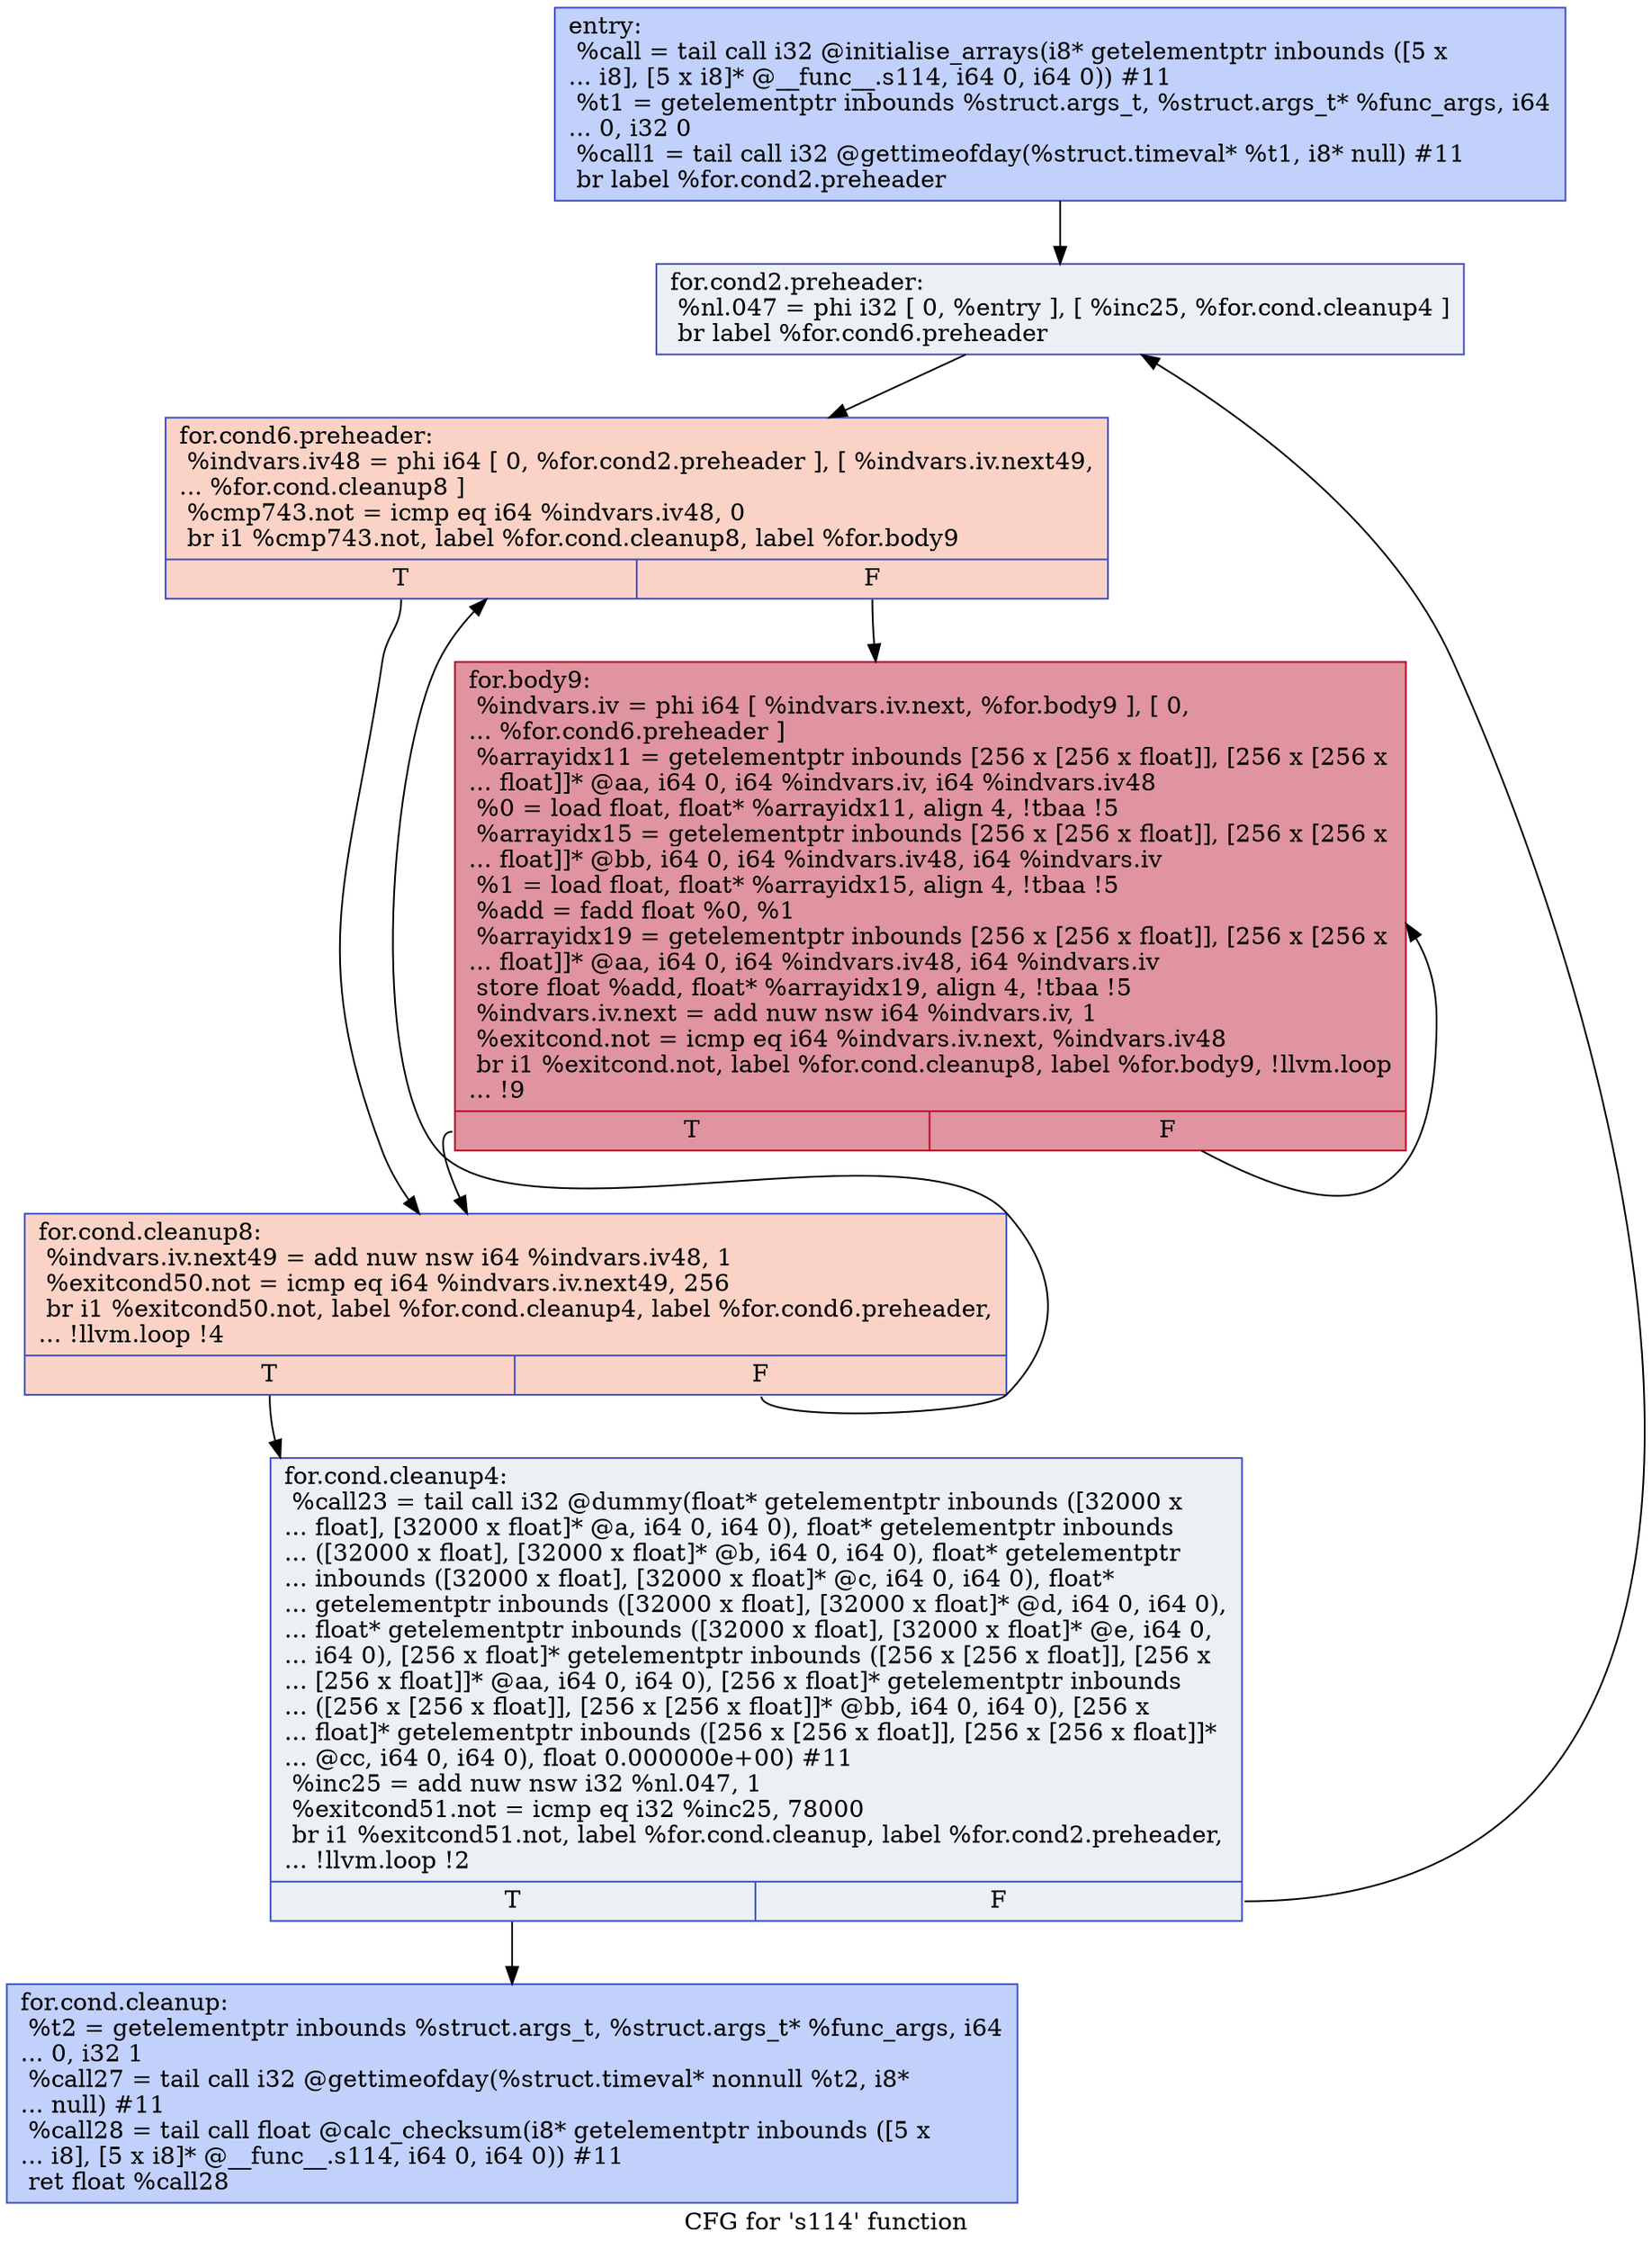 digraph "CFG for 's114' function" {
	label="CFG for 's114' function";

	Node0x564c93975320 [shape=record,color="#3d50c3ff", style=filled, fillcolor="#7396f570",label="{entry:\l  %call = tail call i32 @initialise_arrays(i8* getelementptr inbounds ([5 x\l... i8], [5 x i8]* @__func__.s114, i64 0, i64 0)) #11\l  %t1 = getelementptr inbounds %struct.args_t, %struct.args_t* %func_args, i64\l... 0, i32 0\l  %call1 = tail call i32 @gettimeofday(%struct.timeval* %t1, i8* null) #11\l  br label %for.cond2.preheader\l}"];
	Node0x564c93975320 -> Node0x564c939757a0;
	Node0x564c939757a0 [shape=record,color="#3d50c3ff", style=filled, fillcolor="#d4dbe670",label="{for.cond2.preheader:                              \l  %nl.047 = phi i32 [ 0, %entry ], [ %inc25, %for.cond.cleanup4 ]\l  br label %for.cond6.preheader\l}"];
	Node0x564c939757a0 -> Node0x564c939759d0;
	Node0x564c93975b40 [shape=record,color="#3d50c3ff", style=filled, fillcolor="#7396f570",label="{for.cond.cleanup:                                 \l  %t2 = getelementptr inbounds %struct.args_t, %struct.args_t* %func_args, i64\l... 0, i32 1\l  %call27 = tail call i32 @gettimeofday(%struct.timeval* nonnull %t2, i8*\l... null) #11\l  %call28 = tail call float @calc_checksum(i8* getelementptr inbounds ([5 x\l... i8], [5 x i8]* @__func__.s114, i64 0, i64 0)) #11\l  ret float %call28\l}"];
	Node0x564c939759d0 [shape=record,color="#3d50c3ff", style=filled, fillcolor="#f59c7d70",label="{for.cond6.preheader:                              \l  %indvars.iv48 = phi i64 [ 0, %for.cond2.preheader ], [ %indvars.iv.next49,\l... %for.cond.cleanup8 ]\l  %cmp743.not = icmp eq i64 %indvars.iv48, 0\l  br i1 %cmp743.not, label %for.cond.cleanup8, label %for.body9\l|{<s0>T|<s1>F}}"];
	Node0x564c939759d0:s0 -> Node0x564c93976150;
	Node0x564c939759d0:s1 -> Node0x564c939763c0;
	Node0x564c939758c0 [shape=record,color="#3d50c3ff", style=filled, fillcolor="#d4dbe670",label="{for.cond.cleanup4:                                \l  %call23 = tail call i32 @dummy(float* getelementptr inbounds ([32000 x\l... float], [32000 x float]* @a, i64 0, i64 0), float* getelementptr inbounds\l... ([32000 x float], [32000 x float]* @b, i64 0, i64 0), float* getelementptr\l... inbounds ([32000 x float], [32000 x float]* @c, i64 0, i64 0), float*\l... getelementptr inbounds ([32000 x float], [32000 x float]* @d, i64 0, i64 0),\l... float* getelementptr inbounds ([32000 x float], [32000 x float]* @e, i64 0,\l... i64 0), [256 x float]* getelementptr inbounds ([256 x [256 x float]], [256 x\l... [256 x float]]* @aa, i64 0, i64 0), [256 x float]* getelementptr inbounds\l... ([256 x [256 x float]], [256 x [256 x float]]* @bb, i64 0, i64 0), [256 x\l... float]* getelementptr inbounds ([256 x [256 x float]], [256 x [256 x float]]*\l... @cc, i64 0, i64 0), float 0.000000e+00) #11\l  %inc25 = add nuw nsw i32 %nl.047, 1\l  %exitcond51.not = icmp eq i32 %inc25, 78000\l  br i1 %exitcond51.not, label %for.cond.cleanup, label %for.cond2.preheader,\l... !llvm.loop !2\l|{<s0>T|<s1>F}}"];
	Node0x564c939758c0:s0 -> Node0x564c93975b40;
	Node0x564c939758c0:s1 -> Node0x564c939757a0;
	Node0x564c93976150 [shape=record,color="#3d50c3ff", style=filled, fillcolor="#f59c7d70",label="{for.cond.cleanup8:                                \l  %indvars.iv.next49 = add nuw nsw i64 %indvars.iv48, 1\l  %exitcond50.not = icmp eq i64 %indvars.iv.next49, 256\l  br i1 %exitcond50.not, label %for.cond.cleanup4, label %for.cond6.preheader,\l... !llvm.loop !4\l|{<s0>T|<s1>F}}"];
	Node0x564c93976150:s0 -> Node0x564c939758c0;
	Node0x564c93976150:s1 -> Node0x564c939759d0;
	Node0x564c939763c0 [shape=record,color="#b70d28ff", style=filled, fillcolor="#b70d2870",label="{for.body9:                                        \l  %indvars.iv = phi i64 [ %indvars.iv.next, %for.body9 ], [ 0,\l... %for.cond6.preheader ]\l  %arrayidx11 = getelementptr inbounds [256 x [256 x float]], [256 x [256 x\l... float]]* @aa, i64 0, i64 %indvars.iv, i64 %indvars.iv48\l  %0 = load float, float* %arrayidx11, align 4, !tbaa !5\l  %arrayidx15 = getelementptr inbounds [256 x [256 x float]], [256 x [256 x\l... float]]* @bb, i64 0, i64 %indvars.iv48, i64 %indvars.iv\l  %1 = load float, float* %arrayidx15, align 4, !tbaa !5\l  %add = fadd float %0, %1\l  %arrayidx19 = getelementptr inbounds [256 x [256 x float]], [256 x [256 x\l... float]]* @aa, i64 0, i64 %indvars.iv48, i64 %indvars.iv\l  store float %add, float* %arrayidx19, align 4, !tbaa !5\l  %indvars.iv.next = add nuw nsw i64 %indvars.iv, 1\l  %exitcond.not = icmp eq i64 %indvars.iv.next, %indvars.iv48\l  br i1 %exitcond.not, label %for.cond.cleanup8, label %for.body9, !llvm.loop\l... !9\l|{<s0>T|<s1>F}}"];
	Node0x564c939763c0:s0 -> Node0x564c93976150;
	Node0x564c939763c0:s1 -> Node0x564c939763c0;
}

